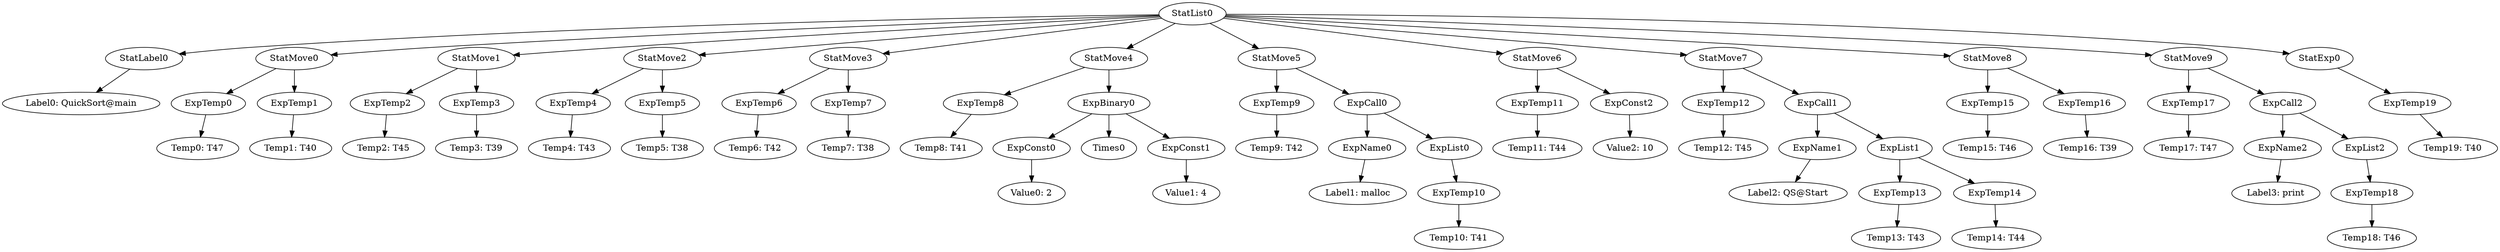 digraph {
	ordering = out;
	StatExp0 -> ExpTemp19;
	ExpTemp19 -> "Temp19: T40";
	ExpList2 -> ExpTemp18;
	StatMove9 -> ExpTemp17;
	StatMove9 -> ExpCall2;
	StatMove8 -> ExpTemp15;
	StatMove8 -> ExpTemp16;
	ExpTemp16 -> "Temp16: T39";
	ExpTemp13 -> "Temp13: T43";
	ExpCall1 -> ExpName1;
	ExpCall1 -> ExpList1;
	ExpName1 -> "Label2: QS@Start";
	ExpCall2 -> ExpName2;
	ExpCall2 -> ExpList2;
	ExpConst2 -> "Value2: 10";
	StatMove6 -> ExpTemp11;
	StatMove6 -> ExpConst2;
	ExpTemp15 -> "Temp15: T46";
	ExpList0 -> ExpTemp10;
	ExpTemp17 -> "Temp17: T47";
	ExpCall0 -> ExpName0;
	ExpCall0 -> ExpList0;
	StatMove2 -> ExpTemp4;
	StatMove2 -> ExpTemp5;
	ExpTemp10 -> "Temp10: T41";
	ExpTemp2 -> "Temp2: T45";
	ExpTemp3 -> "Temp3: T39";
	StatLabel0 -> "Label0: QuickSort@main";
	StatList0 -> StatLabel0;
	StatList0 -> StatMove0;
	StatList0 -> StatMove1;
	StatList0 -> StatMove2;
	StatList0 -> StatMove3;
	StatList0 -> StatMove4;
	StatList0 -> StatMove5;
	StatList0 -> StatMove6;
	StatList0 -> StatMove7;
	StatList0 -> StatMove8;
	StatList0 -> StatMove9;
	StatList0 -> StatExp0;
	ExpTemp0 -> "Temp0: T47";
	StatMove0 -> ExpTemp0;
	StatMove0 -> ExpTemp1;
	ExpName2 -> "Label3: print";
	ExpTemp14 -> "Temp14: T44";
	ExpTemp1 -> "Temp1: T40";
	ExpTemp5 -> "Temp5: T38";
	ExpTemp6 -> "Temp6: T42";
	ExpTemp11 -> "Temp11: T44";
	StatMove3 -> ExpTemp6;
	StatMove3 -> ExpTemp7;
	ExpTemp4 -> "Temp4: T43";
	ExpTemp7 -> "Temp7: T38";
	ExpName0 -> "Label1: malloc";
	StatMove1 -> ExpTemp2;
	StatMove1 -> ExpTemp3;
	ExpTemp8 -> "Temp8: T41";
	ExpList1 -> ExpTemp13;
	ExpList1 -> ExpTemp14;
	StatMove7 -> ExpTemp12;
	StatMove7 -> ExpCall1;
	StatMove4 -> ExpTemp8;
	StatMove4 -> ExpBinary0;
	ExpConst1 -> "Value1: 4";
	StatMove5 -> ExpTemp9;
	StatMove5 -> ExpCall0;
	ExpTemp18 -> "Temp18: T46";
	ExpConst0 -> "Value0: 2";
	ExpTemp12 -> "Temp12: T45";
	ExpBinary0 -> ExpConst0;
	ExpBinary0 -> Times0;
	ExpBinary0 -> ExpConst1;
	ExpTemp9 -> "Temp9: T42";
}

